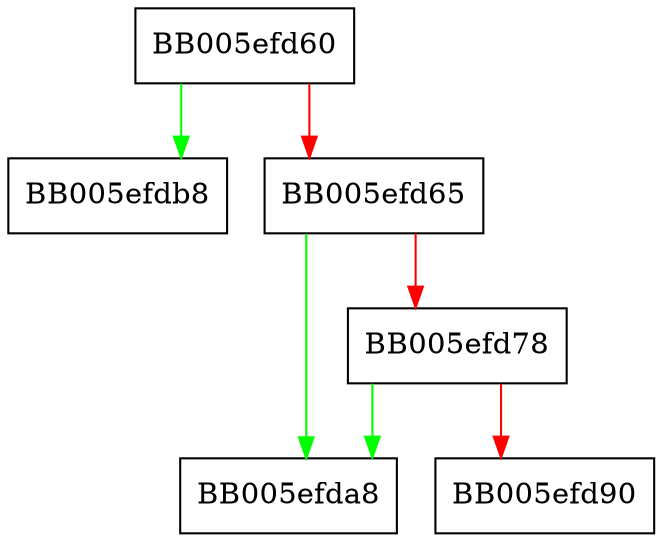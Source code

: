 digraph CRYPTO_memdup {
  node [shape="box"];
  graph [splines=ortho];
  BB005efd60 -> BB005efdb8 [color="green"];
  BB005efd60 -> BB005efd65 [color="red"];
  BB005efd65 -> BB005efda8 [color="green"];
  BB005efd65 -> BB005efd78 [color="red"];
  BB005efd78 -> BB005efda8 [color="green"];
  BB005efd78 -> BB005efd90 [color="red"];
}